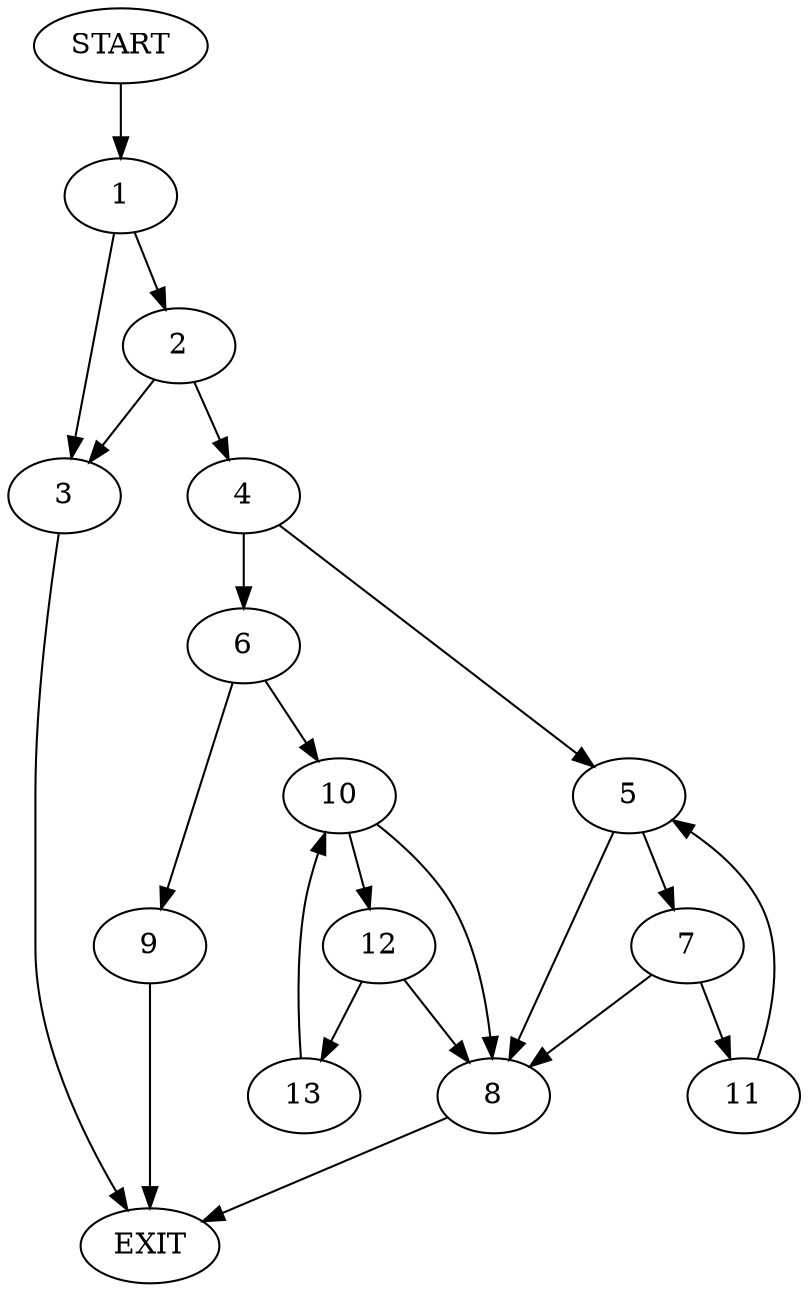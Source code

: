 digraph {
0 [label="START"]
14 [label="EXIT"]
0 -> 1
1 -> 2
1 -> 3
2 -> 4
2 -> 3
3 -> 14
4 -> 5
4 -> 6
5 -> 7
5 -> 8
6 -> 9
6 -> 10
8 -> 14
7 -> 11
7 -> 8
11 -> 5
9 -> 14
10 -> 12
10 -> 8
12 -> 13
12 -> 8
13 -> 10
}
